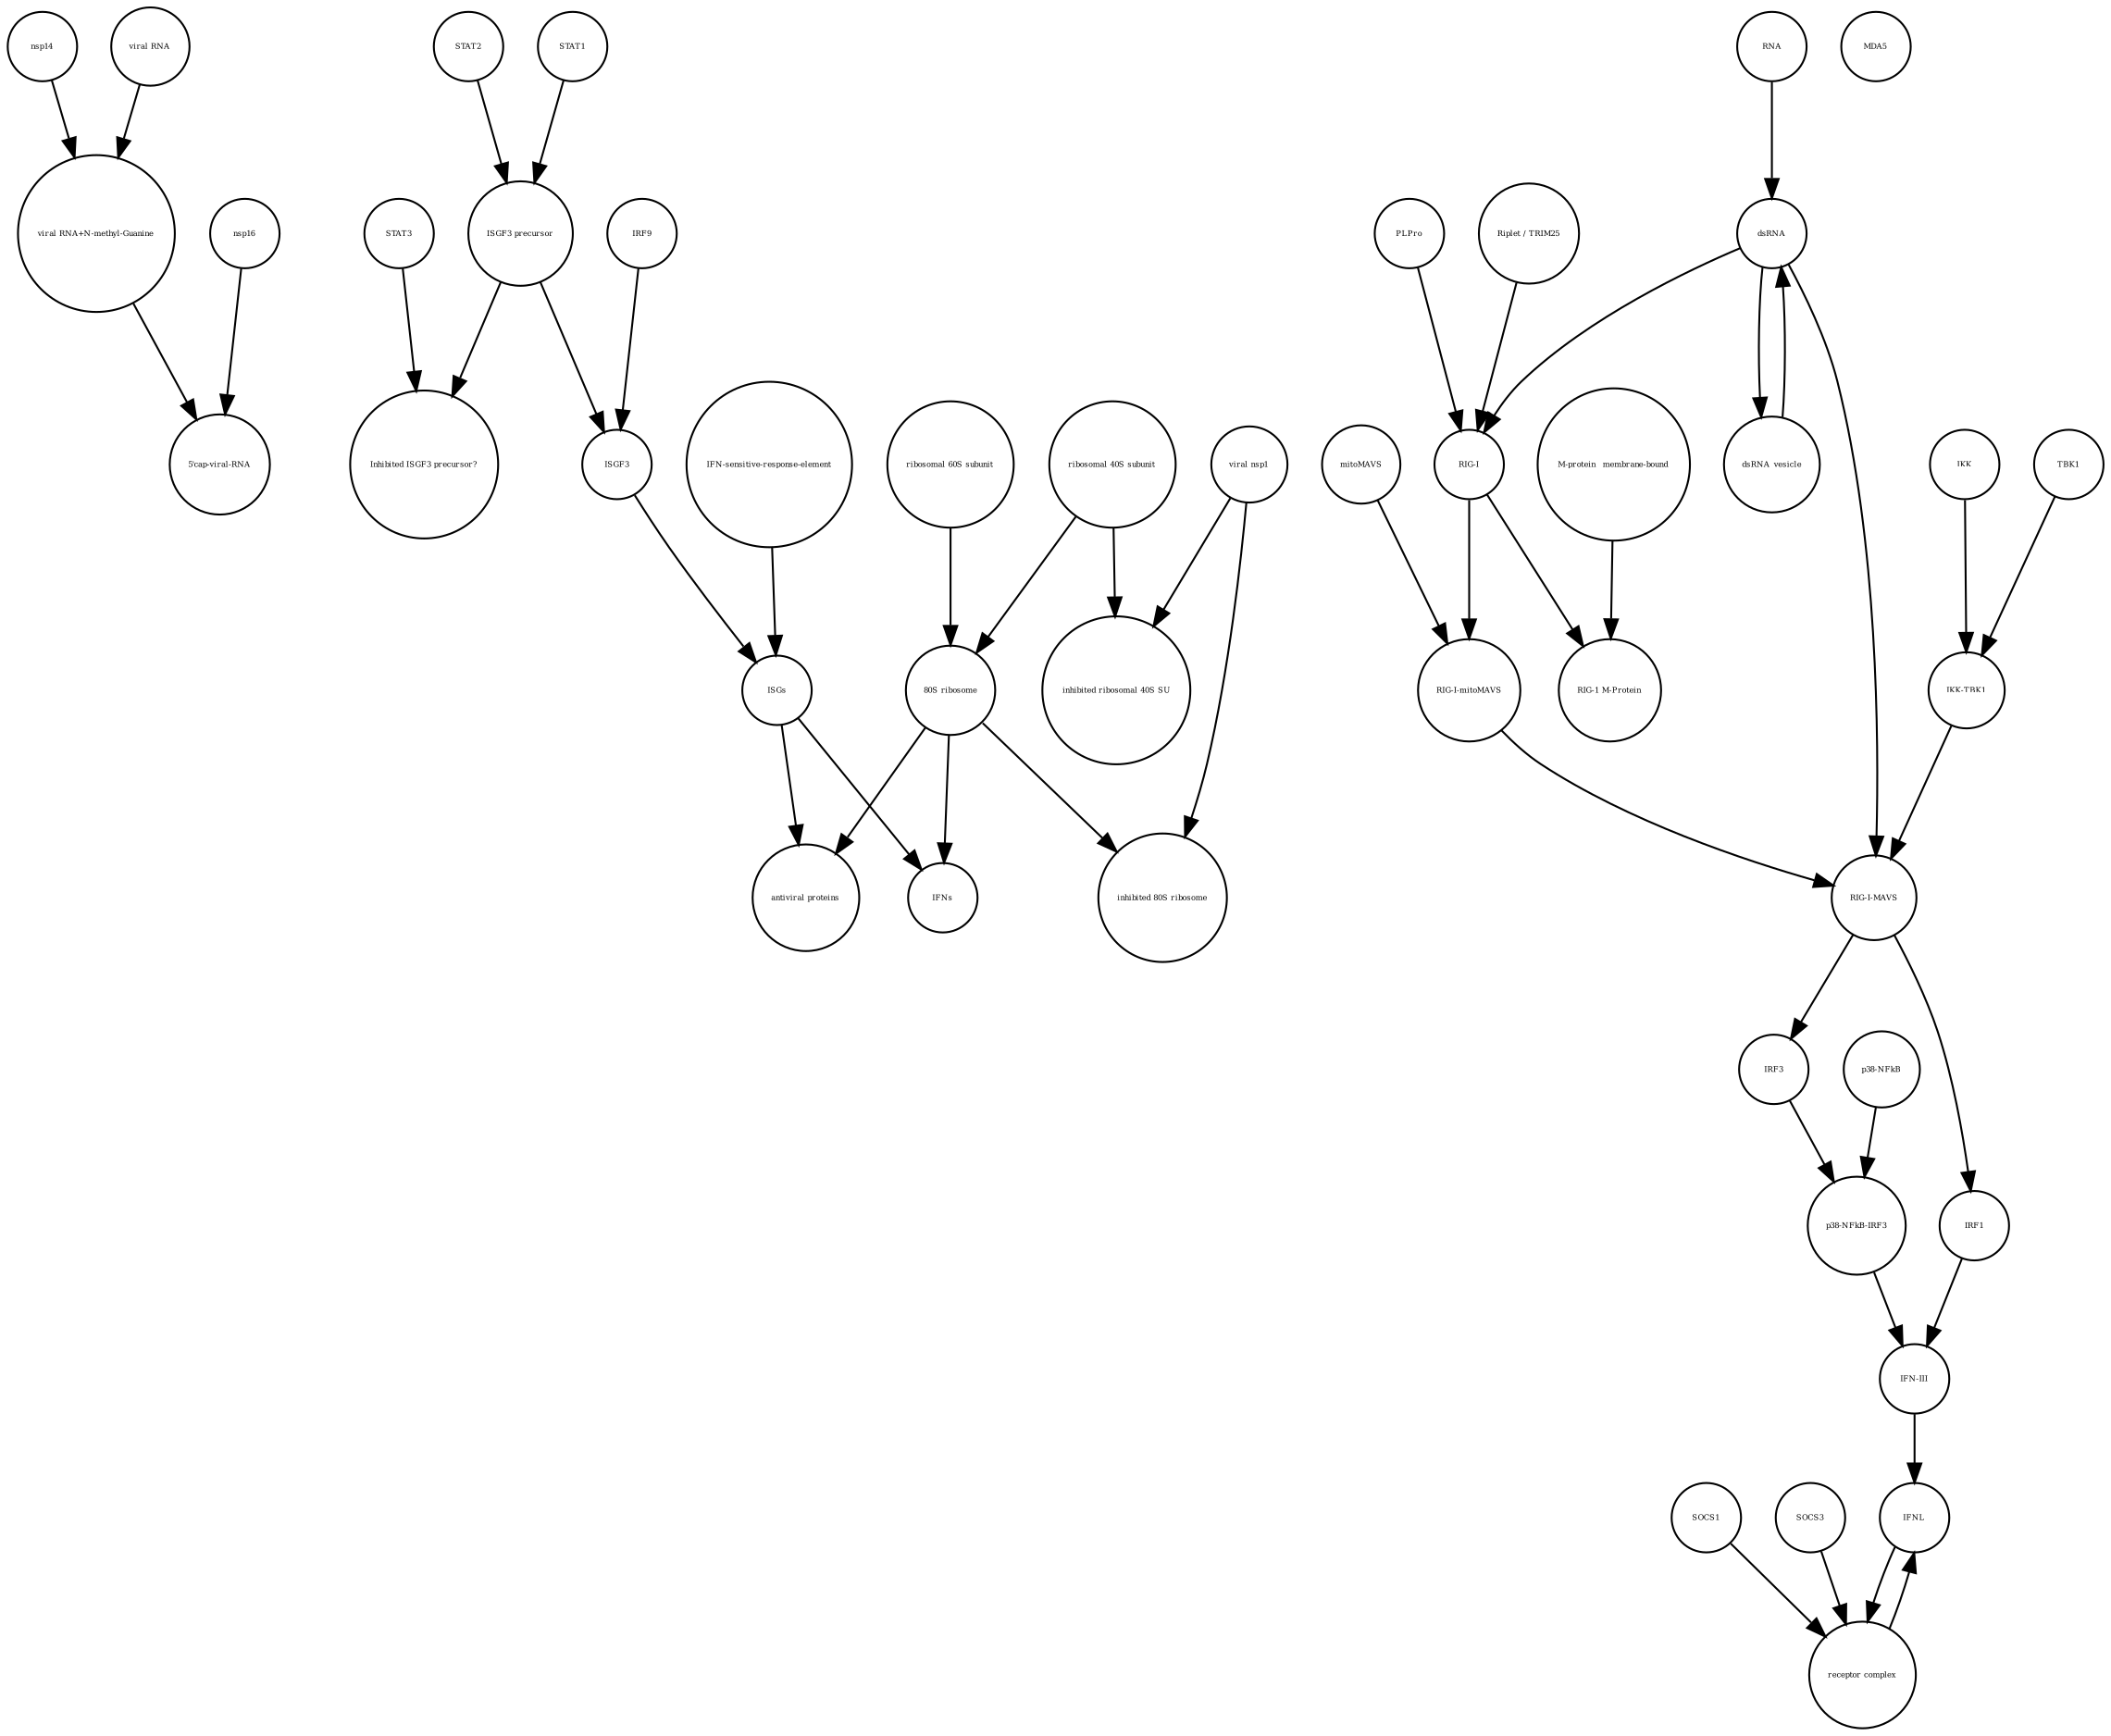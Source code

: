 strict digraph  {
nsp14 [annotation="", bipartite=0, cls=macromolecule, fontsize=4, label=nsp14, shape=circle];
STAT2 [annotation="", bipartite=0, cls=macromolecule, fontsize=4, label=STAT2, shape=circle];
IRF3 [annotation="", bipartite=0, cls=macromolecule, fontsize=4, label=IRF3, shape=circle];
"5'cap-viral-RNA" [annotation="", bipartite=0, cls="nucleic acid feature", fontsize=4, label="5'cap-viral-RNA", shape=circle];
mitoMAVS [annotation="", bipartite=0, cls=macromolecule, fontsize=4, label=mitoMAVS, shape=circle];
ISGs [annotation="", bipartite=0, cls="nucleic acid feature", fontsize=4, label=ISGs, shape=circle];
dsRNA_vesicle [annotation="", bipartite=0, cls="nucleic acid feature", fontsize=4, label=dsRNA_vesicle, shape=circle];
"inhibited 80S ribosome" [annotation="", bipartite=0, cls=complex, fontsize=4, label="inhibited 80S ribosome", shape=circle];
"ribosomal 60S subunit" [annotation="", bipartite=0, cls=complex, fontsize=4, label="ribosomal 60S subunit", shape=circle];
IFNL [annotation="", bipartite=0, cls=macromolecule, fontsize=4, label=IFNL, shape=circle];
"M-protein_ membrane-bound" [annotation="", bipartite=0, cls=macromolecule, fontsize=4, label="M-protein_ membrane-bound", shape=circle];
"receptor complex" [annotation="", bipartite=0, cls=complex, fontsize=4, label="receptor complex", shape=circle];
"viral nsp1" [annotation="", bipartite=0, cls=macromolecule, fontsize=4, label="viral nsp1", shape=circle];
PLPro [annotation="", bipartite=0, cls=macromolecule, fontsize=4, label=PLPro, shape=circle];
"RIG-I-mitoMAVS" [annotation="", bipartite=0, cls=complex, fontsize=4, label="RIG-I-mitoMAVS", shape=circle];
"p38-NFkB-IRF3" [annotation="", bipartite=0, cls=complex, fontsize=4, label="p38-NFkB-IRF3", shape=circle];
"80S ribosome" [annotation="", bipartite=0, cls=complex, fontsize=4, label="80S ribosome", shape=circle];
IKK [annotation="", bipartite=0, cls=macromolecule, fontsize=4, label=IKK, shape=circle];
MDA5 [annotation="", bipartite=0, cls=macromolecule, fontsize=4, label=MDA5, shape=circle];
"p38-NFkB" [annotation="", bipartite=0, cls=complex, fontsize=4, label="p38-NFkB", shape=circle];
"IFN-III" [annotation="", bipartite=0, cls=macromolecule, fontsize=4, label="IFN-III", shape=circle];
IRF1 [annotation="", bipartite=0, cls=macromolecule, fontsize=4, label=IRF1, shape=circle];
SOCS1 [annotation="", bipartite=0, cls=macromolecule, fontsize=4, label=SOCS1, shape=circle];
"ribosomal 40S subunit" [annotation="", bipartite=0, cls=complex, fontsize=4, label="ribosomal 40S subunit", shape=circle];
"RIG-1 M-Protein" [annotation="", bipartite=0, cls=complex, fontsize=4, label="RIG-1 M-Protein", shape=circle];
"inhibited ribosomal 40S SU" [annotation="urn_miriam_doi_10.1101%2F2020.05.18.102467", bipartite=0, cls=complex, fontsize=4, label="inhibited ribosomal 40S SU", shape=circle];
STAT1 [annotation="", bipartite=0, cls=macromolecule, fontsize=4, label=STAT1, shape=circle];
"viral RNA" [annotation="", bipartite=0, cls="nucleic acid feature", fontsize=4, label="viral RNA", shape=circle];
IFNs [annotation="", bipartite=0, cls=macromolecule, fontsize=4, label=IFNs, shape=circle];
"Riplet / TRIM25" [annotation="", bipartite=0, cls=macromolecule, fontsize=4, label="Riplet / TRIM25", shape=circle];
dsRNA [annotation="", bipartite=0, cls="nucleic acid feature", fontsize=4, label=dsRNA, shape=circle];
TBK1 [annotation="", bipartite=0, cls=macromolecule, fontsize=4, label=TBK1, shape=circle];
"Inhibited ISGF3 precursor?" [annotation="", bipartite=0, cls=complex, fontsize=4, label="Inhibited ISGF3 precursor?", shape=circle];
"RIG-I-MAVS" [annotation="", bipartite=0, cls=complex, fontsize=4, label="RIG-I-MAVS", shape=circle];
nsp16 [annotation="", bipartite=0, cls=macromolecule, fontsize=4, label=nsp16, shape=circle];
"antiviral proteins" [annotation="", bipartite=0, cls=macromolecule, fontsize=4, label="antiviral proteins", shape=circle];
STAT3 [annotation="", bipartite=0, cls=macromolecule, fontsize=4, label=STAT3, shape=circle];
"RIG-I" [annotation="", bipartite=0, cls=macromolecule, fontsize=4, label="RIG-I", shape=circle];
ISGF3 [annotation="", bipartite=0, cls=complex, fontsize=4, label=ISGF3, shape=circle];
"viral RNA+N-methyl-Guanine" [annotation="", bipartite=0, cls="nucleic acid feature", fontsize=4, label="viral RNA+N-methyl-Guanine", shape=circle];
IRF9 [annotation="", bipartite=0, cls=macromolecule, fontsize=4, label=IRF9, shape=circle];
"IKK-TBK1" [annotation="", bipartite=0, cls=complex, fontsize=4, label="IKK-TBK1", shape=circle];
RNA [annotation="", bipartite=0, cls="nucleic acid feature", fontsize=4, label=RNA, shape=circle];
SOCS3 [annotation="", bipartite=0, cls=macromolecule, fontsize=4, label=SOCS3, shape=circle];
"ISGF3 precursor" [annotation="", bipartite=0, cls=complex, fontsize=4, label="ISGF3 precursor", shape=circle];
"IFN-sensitive-response-element" [annotation="", bipartite=0, cls="nucleic acid feature", fontsize=4, label="IFN-sensitive-response-element", shape=circle];
nsp14 -> "viral RNA+N-methyl-Guanine"  [annotation="", interaction_type=catalysis];
STAT2 -> "ISGF3 precursor"  [annotation="", interaction_type=production];
IRF3 -> "p38-NFkB-IRF3"  [annotation="", interaction_type=production];
mitoMAVS -> "RIG-I-mitoMAVS"  [annotation="", interaction_type=production];
ISGs -> "antiviral proteins"  [annotation="", interaction_type=production];
ISGs -> IFNs  [annotation="", interaction_type=production];
dsRNA_vesicle -> dsRNA  [annotation="", interaction_type=production];
"ribosomal 60S subunit" -> "80S ribosome"  [annotation="", interaction_type=production];
IFNL -> "receptor complex"  [annotation="", interaction_type=stimulation];
"M-protein_ membrane-bound" -> "RIG-1 M-Protein"  [annotation="", interaction_type=production];
"receptor complex" -> IFNL  [annotation="", interaction_type=production];
"viral nsp1" -> "inhibited 80S ribosome"  [annotation="", interaction_type=production];
"viral nsp1" -> "inhibited ribosomal 40S SU"  [annotation="", interaction_type=production];
PLPro -> "RIG-I"  [annotation="", interaction_type=catalysis];
"RIG-I-mitoMAVS" -> "RIG-I-MAVS"  [annotation="", interaction_type=production];
"p38-NFkB-IRF3" -> "IFN-III"  [annotation="", interaction_type=stimulation];
"80S ribosome" -> "inhibited 80S ribosome"  [annotation="", interaction_type=production];
"80S ribosome" -> "antiviral proteins"  [annotation="", interaction_type=catalysis];
"80S ribosome" -> IFNs  [annotation="", interaction_type=catalysis];
IKK -> "IKK-TBK1"  [annotation="", interaction_type=production];
"p38-NFkB" -> "p38-NFkB-IRF3"  [annotation="", interaction_type=production];
"IFN-III" -> IFNL  [annotation="", interaction_type=production];
IRF1 -> "IFN-III"  [annotation="", interaction_type=stimulation];
SOCS1 -> "receptor complex"  [annotation="", interaction_type=production];
"ribosomal 40S subunit" -> "80S ribosome"  [annotation="", interaction_type=production];
"ribosomal 40S subunit" -> "inhibited ribosomal 40S SU"  [annotation="", interaction_type=production];
STAT1 -> "ISGF3 precursor"  [annotation="", interaction_type=production];
"viral RNA" -> "viral RNA+N-methyl-Guanine"  [annotation="", interaction_type=production];
"Riplet / TRIM25" -> "RIG-I"  [annotation="", interaction_type=catalysis];
dsRNA -> dsRNA_vesicle  [annotation="", interaction_type=production];
dsRNA -> "RIG-I-MAVS"  [annotation="", interaction_type="necessary stimulation"];
dsRNA -> "RIG-I"  [annotation="", interaction_type="necessary stimulation"];
TBK1 -> "IKK-TBK1"  [annotation="", interaction_type=production];
"RIG-I-MAVS" -> IRF1  [annotation="", interaction_type=catalysis];
"RIG-I-MAVS" -> IRF3  [annotation="", interaction_type=stimulation];
nsp16 -> "5'cap-viral-RNA"  [annotation="urn_miriam_doi_10.1016%2Fj.chom.2020.05.008", interaction_type=catalysis];
STAT3 -> "Inhibited ISGF3 precursor?"  [annotation="", interaction_type=production];
"RIG-I" -> "RIG-I-mitoMAVS"  [annotation="", interaction_type=production];
"RIG-I" -> "RIG-1 M-Protein"  [annotation="", interaction_type=production];
ISGF3 -> ISGs  [annotation="", interaction_type="necessary stimulation"];
"viral RNA+N-methyl-Guanine" -> "5'cap-viral-RNA"  [annotation="", interaction_type=production];
IRF9 -> ISGF3  [annotation="", interaction_type=production];
"IKK-TBK1" -> "RIG-I-MAVS"  [annotation="", interaction_type=production];
RNA -> dsRNA  [annotation="", interaction_type=production];
SOCS3 -> "receptor complex"  [annotation="", interaction_type=production];
"ISGF3 precursor" -> ISGF3  [annotation="", interaction_type=production];
"ISGF3 precursor" -> "Inhibited ISGF3 precursor?"  [annotation="", interaction_type=production];
"IFN-sensitive-response-element" -> ISGs  [annotation="", interaction_type=production];
}

